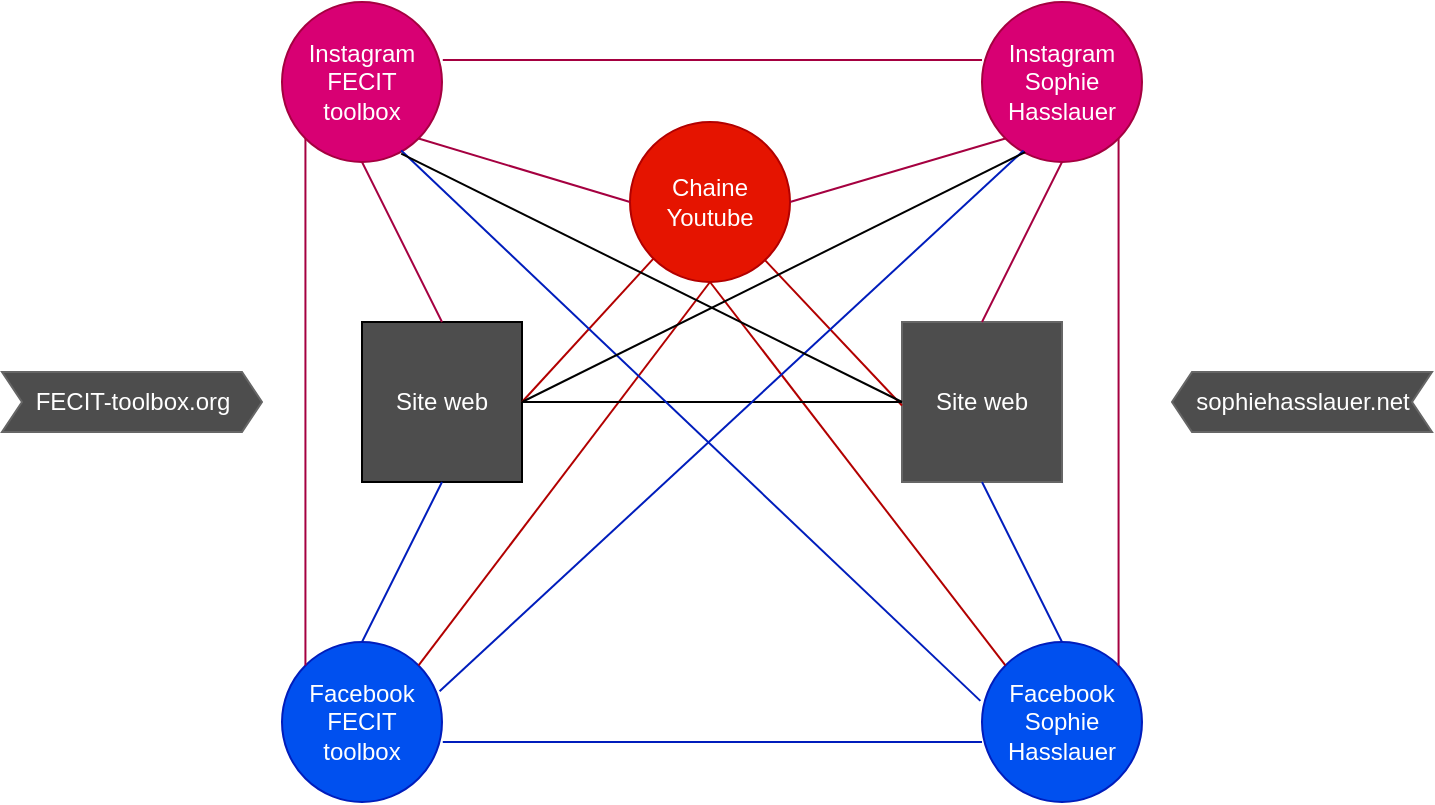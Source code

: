 <mxfile version="17.5.0" type="github">
  <diagram id="108UbA3sxORy53v74kxP" name="Page-1">
    <mxGraphModel dx="1038" dy="571" grid="1" gridSize="10" guides="1" tooltips="1" connect="1" arrows="1" fold="1" page="1" pageScale="1" pageWidth="827" pageHeight="1169" math="0" shadow="0">
      <root>
        <mxCell id="0" />
        <mxCell id="1" parent="0" />
        <mxCell id="Ils5HKeHn921XXGkFfOT-6" value="" style="html=1;shadow=0;dashed=0;align=center;verticalAlign=middle;shape=mxgraph.arrows2.arrow;dy=0;dx=10;notch=10;labelBackgroundColor=#4D4D4D;fontColor=#FFFFFF;strokeColor=#666666;fillColor=#4D4D4D;rotation=180;" vertex="1" parent="1">
          <mxGeometry x="644" y="323" width="130" height="30" as="geometry" />
        </mxCell>
        <mxCell id="Ils5HKeHn921XXGkFfOT-5" value="" style="html=1;shadow=0;dashed=0;align=center;verticalAlign=middle;shape=mxgraph.arrows2.arrow;dy=0;dx=10;notch=10;labelBackgroundColor=#4D4D4D;fontColor=#FFFFFF;strokeColor=#666666;fillColor=#4D4D4D;" vertex="1" parent="1">
          <mxGeometry x="59" y="323" width="130" height="30" as="geometry" />
        </mxCell>
        <mxCell id="VS7swGzfhRmDIqCCGKBI-3" value="Instagram&lt;br&gt;Sophie&lt;br&gt;Hasslauer" style="ellipse;whiteSpace=wrap;html=1;aspect=fixed;fillColor=#d80073;strokeColor=#A50040;fontColor=#ffffff;" parent="1" vertex="1">
          <mxGeometry x="549" y="138" width="80" height="80" as="geometry" />
        </mxCell>
        <mxCell id="VS7swGzfhRmDIqCCGKBI-7" value="&lt;font color=&quot;#ffffff&quot; style=&quot;background-color: rgb(77 , 77 , 77)&quot;&gt;Site web&lt;/font&gt;" style="whiteSpace=wrap;html=1;aspect=fixed;strokeColor=#666666;fillColor=#4D4D4D;" parent="1" vertex="1">
          <mxGeometry x="509" y="298" width="80" height="80" as="geometry" />
        </mxCell>
        <mxCell id="VS7swGzfhRmDIqCCGKBI-8" value="&lt;font color=&quot;#ffffff&quot;&gt;Site web&lt;/font&gt;" style="whiteSpace=wrap;html=1;aspect=fixed;fillColor=#4D4D4D;" parent="1" vertex="1">
          <mxGeometry x="239" y="298" width="80" height="80" as="geometry" />
        </mxCell>
        <mxCell id="VS7swGzfhRmDIqCCGKBI-9" value="Chaine&lt;br&gt;Youtube" style="ellipse;whiteSpace=wrap;html=1;aspect=fixed;fillColor=#e51400;fontColor=#ffffff;strokeColor=#B20000;" parent="1" vertex="1">
          <mxGeometry x="373" y="198" width="80" height="80" as="geometry" />
        </mxCell>
        <mxCell id="VS7swGzfhRmDIqCCGKBI-10" value="FECIT-toolbox.org" style="text;html=1;align=center;verticalAlign=middle;resizable=0;points=[];autosize=1;strokeColor=none;fillColor=none;fontColor=#FFFFFF;" parent="1" vertex="1">
          <mxGeometry x="69" y="328" width="110" height="20" as="geometry" />
        </mxCell>
        <mxCell id="VS7swGzfhRmDIqCCGKBI-11" value="sophiehasslauer.net" style="text;html=1;align=center;verticalAlign=middle;resizable=0;points=[];autosize=1;strokeColor=none;fillColor=none;fontColor=#FFFFFF;" parent="1" vertex="1">
          <mxGeometry x="649" y="328" width="120" height="20" as="geometry" />
        </mxCell>
        <mxCell id="VS7swGzfhRmDIqCCGKBI-12" value="Facebook&lt;br&gt;Sophie&lt;br&gt;Hasslauer" style="ellipse;whiteSpace=wrap;html=1;aspect=fixed;fillColor=#0050ef;fontColor=#ffffff;strokeColor=#001DBC;" parent="1" vertex="1">
          <mxGeometry x="549" y="458" width="80" height="80" as="geometry" />
        </mxCell>
        <mxCell id="VS7swGzfhRmDIqCCGKBI-13" value="Facebook&lt;br&gt;FECIT&lt;br&gt;toolbox" style="ellipse;whiteSpace=wrap;html=1;aspect=fixed;fillColor=#0050ef;fontColor=#ffffff;strokeColor=#001DBC;" parent="1" vertex="1">
          <mxGeometry x="199" y="458" width="80" height="80" as="geometry" />
        </mxCell>
        <mxCell id="VS7swGzfhRmDIqCCGKBI-14" value="Instagram&lt;br&gt;FECIT&lt;br&gt;toolbox" style="ellipse;whiteSpace=wrap;html=1;aspect=fixed;fillColor=#d80073;strokeColor=#A50040;fontColor=#ffffff;" parent="1" vertex="1">
          <mxGeometry x="199" y="138" width="80" height="80" as="geometry" />
        </mxCell>
        <mxCell id="VS7swGzfhRmDIqCCGKBI-15" value="" style="endArrow=none;html=1;rounded=0;entryX=0;entryY=1;entryDx=0;entryDy=0;exitX=1;exitY=0.5;exitDx=0;exitDy=0;fillColor=#d80073;strokeColor=#A50040;" parent="1" source="VS7swGzfhRmDIqCCGKBI-9" target="VS7swGzfhRmDIqCCGKBI-3" edge="1">
          <mxGeometry width="50" height="50" relative="1" as="geometry">
            <mxPoint x="429" y="328" as="sourcePoint" />
            <mxPoint x="479" y="278" as="targetPoint" />
          </mxGeometry>
        </mxCell>
        <mxCell id="VS7swGzfhRmDIqCCGKBI-17" value="" style="endArrow=none;html=1;rounded=0;entryX=0;entryY=0.5;entryDx=0;entryDy=0;exitX=1;exitY=1;exitDx=0;exitDy=0;fillColor=#d80073;strokeColor=#A50040;" parent="1" source="VS7swGzfhRmDIqCCGKBI-14" target="VS7swGzfhRmDIqCCGKBI-9" edge="1">
          <mxGeometry width="50" height="50" relative="1" as="geometry">
            <mxPoint x="289" y="193.86" as="sourcePoint" />
            <mxPoint x="396.716" y="162.144" as="targetPoint" />
          </mxGeometry>
        </mxCell>
        <mxCell id="VS7swGzfhRmDIqCCGKBI-18" value="" style="endArrow=none;html=1;rounded=0;entryX=0;entryY=0.363;entryDx=0;entryDy=0;exitX=1.005;exitY=0.363;exitDx=0;exitDy=0;exitPerimeter=0;entryPerimeter=0;fillColor=#d80073;strokeColor=#A50040;" parent="1" source="VS7swGzfhRmDIqCCGKBI-14" target="VS7swGzfhRmDIqCCGKBI-3" edge="1">
          <mxGeometry width="50" height="50" relative="1" as="geometry">
            <mxPoint x="299.004" y="138.004" as="sourcePoint" />
            <mxPoint x="404.72" y="169.72" as="targetPoint" />
          </mxGeometry>
        </mxCell>
        <mxCell id="VS7swGzfhRmDIqCCGKBI-19" value="" style="endArrow=none;html=1;rounded=0;entryX=0;entryY=0.5;entryDx=0;entryDy=0;fillColor=#e51400;strokeColor=#B20000;" parent="1" source="VS7swGzfhRmDIqCCGKBI-9" edge="1">
          <mxGeometry width="50" height="50" relative="1" as="geometry">
            <mxPoint x="403.284" y="308.004" as="sourcePoint" />
            <mxPoint x="509" y="339.72" as="targetPoint" />
          </mxGeometry>
        </mxCell>
        <mxCell id="VS7swGzfhRmDIqCCGKBI-20" value="" style="endArrow=none;html=1;rounded=0;entryX=1;entryY=0.5;entryDx=0;entryDy=0;exitX=0;exitY=1;exitDx=0;exitDy=0;fillColor=#e51400;strokeColor=#B20000;" parent="1" source="VS7swGzfhRmDIqCCGKBI-9" target="VS7swGzfhRmDIqCCGKBI-8" edge="1">
          <mxGeometry width="50" height="50" relative="1" as="geometry">
            <mxPoint x="338.998" y="268.003" as="sourcePoint" />
            <mxPoint x="407.44" y="340.73" as="targetPoint" />
          </mxGeometry>
        </mxCell>
        <mxCell id="VS7swGzfhRmDIqCCGKBI-21" value="" style="endArrow=none;html=1;rounded=0;entryX=0;entryY=1;entryDx=0;entryDy=0;exitX=0;exitY=0;exitDx=0;exitDy=0;fillColor=#d80073;strokeColor=#A50040;" parent="1" source="VS7swGzfhRmDIqCCGKBI-13" target="VS7swGzfhRmDIqCCGKBI-14" edge="1">
          <mxGeometry width="50" height="50" relative="1" as="geometry">
            <mxPoint x="159" y="263" as="sourcePoint" />
            <mxPoint x="209" y="213" as="targetPoint" />
          </mxGeometry>
        </mxCell>
        <mxCell id="VS7swGzfhRmDIqCCGKBI-22" value="" style="endArrow=none;html=1;rounded=0;entryX=0;entryY=0.363;entryDx=0;entryDy=0;exitX=1.005;exitY=0.363;exitDx=0;exitDy=0;exitPerimeter=0;entryPerimeter=0;fillColor=#0050ef;strokeColor=#001DBC;" parent="1" edge="1">
          <mxGeometry width="50" height="50" relative="1" as="geometry">
            <mxPoint x="279.4" y="508.0" as="sourcePoint" />
            <mxPoint x="549" y="508.0" as="targetPoint" />
          </mxGeometry>
        </mxCell>
        <mxCell id="VS7swGzfhRmDIqCCGKBI-23" value="" style="endArrow=none;html=1;rounded=0;entryX=1;entryY=1;entryDx=0;entryDy=0;exitX=1;exitY=0;exitDx=0;exitDy=0;fillColor=#d80073;strokeColor=#A50040;" parent="1" source="VS7swGzfhRmDIqCCGKBI-12" target="VS7swGzfhRmDIqCCGKBI-3" edge="1">
          <mxGeometry width="50" height="50" relative="1" as="geometry">
            <mxPoint x="627.996" y="461.436" as="sourcePoint" />
            <mxPoint x="627.996" y="208.004" as="targetPoint" />
          </mxGeometry>
        </mxCell>
        <mxCell id="VS7swGzfhRmDIqCCGKBI-24" value="" style="endArrow=none;html=1;rounded=0;entryX=0.5;entryY=1;entryDx=0;entryDy=0;exitX=1;exitY=0;exitDx=0;exitDy=0;fillColor=#e51400;strokeColor=#B20000;" parent="1" source="VS7swGzfhRmDIqCCGKBI-13" target="VS7swGzfhRmDIqCCGKBI-9" edge="1">
          <mxGeometry width="50" height="50" relative="1" as="geometry">
            <mxPoint x="359" y="378" as="sourcePoint" />
            <mxPoint x="409" y="328" as="targetPoint" />
          </mxGeometry>
        </mxCell>
        <mxCell id="VS7swGzfhRmDIqCCGKBI-25" value="" style="endArrow=none;html=1;rounded=0;entryX=0.5;entryY=1;entryDx=0;entryDy=0;exitX=0;exitY=0;exitDx=0;exitDy=0;fillColor=#e51400;strokeColor=#B20000;" parent="1" source="VS7swGzfhRmDIqCCGKBI-12" target="VS7swGzfhRmDIqCCGKBI-9" edge="1">
          <mxGeometry width="50" height="50" relative="1" as="geometry">
            <mxPoint x="277.284" y="469.716" as="sourcePoint" />
            <mxPoint x="423" y="288" as="targetPoint" />
          </mxGeometry>
        </mxCell>
        <mxCell id="VS7swGzfhRmDIqCCGKBI-26" value="" style="endArrow=none;html=1;rounded=0;entryX=0.5;entryY=1;entryDx=0;entryDy=0;exitX=0.5;exitY=0;exitDx=0;exitDy=0;fillColor=#d80073;strokeColor=#A50040;" parent="1" source="VS7swGzfhRmDIqCCGKBI-7" target="VS7swGzfhRmDIqCCGKBI-3" edge="1">
          <mxGeometry width="50" height="50" relative="1" as="geometry">
            <mxPoint x="524" y="278" as="sourcePoint" />
            <mxPoint x="574" y="228" as="targetPoint" />
          </mxGeometry>
        </mxCell>
        <mxCell id="VS7swGzfhRmDIqCCGKBI-27" value="" style="endArrow=none;html=1;rounded=0;entryX=0.5;entryY=1;entryDx=0;entryDy=0;exitX=0.5;exitY=0;exitDx=0;exitDy=0;fillColor=#0050ef;strokeColor=#001DBC;" parent="1" source="VS7swGzfhRmDIqCCGKBI-13" target="VS7swGzfhRmDIqCCGKBI-8" edge="1">
          <mxGeometry width="50" height="50" relative="1" as="geometry">
            <mxPoint x="249" y="438" as="sourcePoint" />
            <mxPoint x="279" y="368" as="targetPoint" />
          </mxGeometry>
        </mxCell>
        <mxCell id="VS7swGzfhRmDIqCCGKBI-28" value="" style="endArrow=none;html=1;rounded=0;entryX=0.5;entryY=0;entryDx=0;entryDy=0;exitX=0.5;exitY=1;exitDx=0;exitDy=0;fillColor=#0050ef;strokeColor=#001DBC;" parent="1" source="VS7swGzfhRmDIqCCGKBI-7" target="VS7swGzfhRmDIqCCGKBI-12" edge="1">
          <mxGeometry width="50" height="50" relative="1" as="geometry">
            <mxPoint x="529" y="398" as="sourcePoint" />
            <mxPoint x="489" y="478" as="targetPoint" />
          </mxGeometry>
        </mxCell>
        <mxCell id="VS7swGzfhRmDIqCCGKBI-29" value="" style="endArrow=none;html=1;rounded=0;entryX=0.5;entryY=1;entryDx=0;entryDy=0;exitX=0.5;exitY=0;exitDx=0;exitDy=0;fillColor=#d80073;strokeColor=#A50040;" parent="1" source="VS7swGzfhRmDIqCCGKBI-8" target="VS7swGzfhRmDIqCCGKBI-14" edge="1">
          <mxGeometry width="50" height="50" relative="1" as="geometry">
            <mxPoint x="229" y="318" as="sourcePoint" />
            <mxPoint x="269" y="238" as="targetPoint" />
          </mxGeometry>
        </mxCell>
        <mxCell id="Ils5HKeHn921XXGkFfOT-1" value="" style="endArrow=none;html=1;rounded=0;fontColor=#FFFFFF;entryX=0;entryY=0.5;entryDx=0;entryDy=0;exitX=1;exitY=0.5;exitDx=0;exitDy=0;" edge="1" parent="1" source="VS7swGzfhRmDIqCCGKBI-8" target="VS7swGzfhRmDIqCCGKBI-7">
          <mxGeometry width="50" height="50" relative="1" as="geometry">
            <mxPoint x="429" y="378" as="sourcePoint" />
            <mxPoint x="479" y="328" as="targetPoint" />
          </mxGeometry>
        </mxCell>
        <mxCell id="Ils5HKeHn921XXGkFfOT-3" value="" style="endArrow=none;html=1;rounded=0;entryX=-0.01;entryY=0.368;entryDx=0;entryDy=0;exitX=0.745;exitY=0.928;exitDx=0;exitDy=0;fillColor=#0050ef;strokeColor=#001DBC;exitPerimeter=0;entryPerimeter=0;" edge="1" parent="1" source="VS7swGzfhRmDIqCCGKBI-14" target="VS7swGzfhRmDIqCCGKBI-12">
          <mxGeometry width="50" height="50" relative="1" as="geometry">
            <mxPoint x="419" y="378" as="sourcePoint" />
            <mxPoint x="459" y="458" as="targetPoint" />
          </mxGeometry>
        </mxCell>
        <mxCell id="Ils5HKeHn921XXGkFfOT-4" value="" style="endArrow=none;html=1;rounded=0;entryX=0.985;entryY=0.308;entryDx=0;entryDy=0;exitX=0.26;exitY=0.928;exitDx=0;exitDy=0;fillColor=#0050ef;strokeColor=#001DBC;exitPerimeter=0;entryPerimeter=0;" edge="1" parent="1" source="VS7swGzfhRmDIqCCGKBI-3" target="VS7swGzfhRmDIqCCGKBI-13">
          <mxGeometry width="50" height="50" relative="1" as="geometry">
            <mxPoint x="268.6" y="222.24" as="sourcePoint" />
            <mxPoint x="558.2" y="497.44" as="targetPoint" />
          </mxGeometry>
        </mxCell>
        <mxCell id="Ils5HKeHn921XXGkFfOT-7" value="" style="endArrow=none;html=1;rounded=0;fontColor=#FFFFFF;entryX=0.27;entryY=0.938;entryDx=0;entryDy=0;exitX=1;exitY=0.5;exitDx=0;exitDy=0;entryPerimeter=0;" edge="1" parent="1" source="VS7swGzfhRmDIqCCGKBI-8" target="VS7swGzfhRmDIqCCGKBI-3">
          <mxGeometry width="50" height="50" relative="1" as="geometry">
            <mxPoint x="329" y="348" as="sourcePoint" />
            <mxPoint x="519" y="348" as="targetPoint" />
          </mxGeometry>
        </mxCell>
        <mxCell id="Ils5HKeHn921XXGkFfOT-8" value="" style="endArrow=none;html=1;rounded=0;fontColor=#FFFFFF;exitX=0.745;exitY=0.948;exitDx=0;exitDy=0;exitPerimeter=0;entryX=0;entryY=0.5;entryDx=0;entryDy=0;" edge="1" parent="1" source="VS7swGzfhRmDIqCCGKBI-14" target="VS7swGzfhRmDIqCCGKBI-7">
          <mxGeometry width="50" height="50" relative="1" as="geometry">
            <mxPoint x="329" y="348" as="sourcePoint" />
            <mxPoint x="489" y="338" as="targetPoint" />
          </mxGeometry>
        </mxCell>
      </root>
    </mxGraphModel>
  </diagram>
</mxfile>
